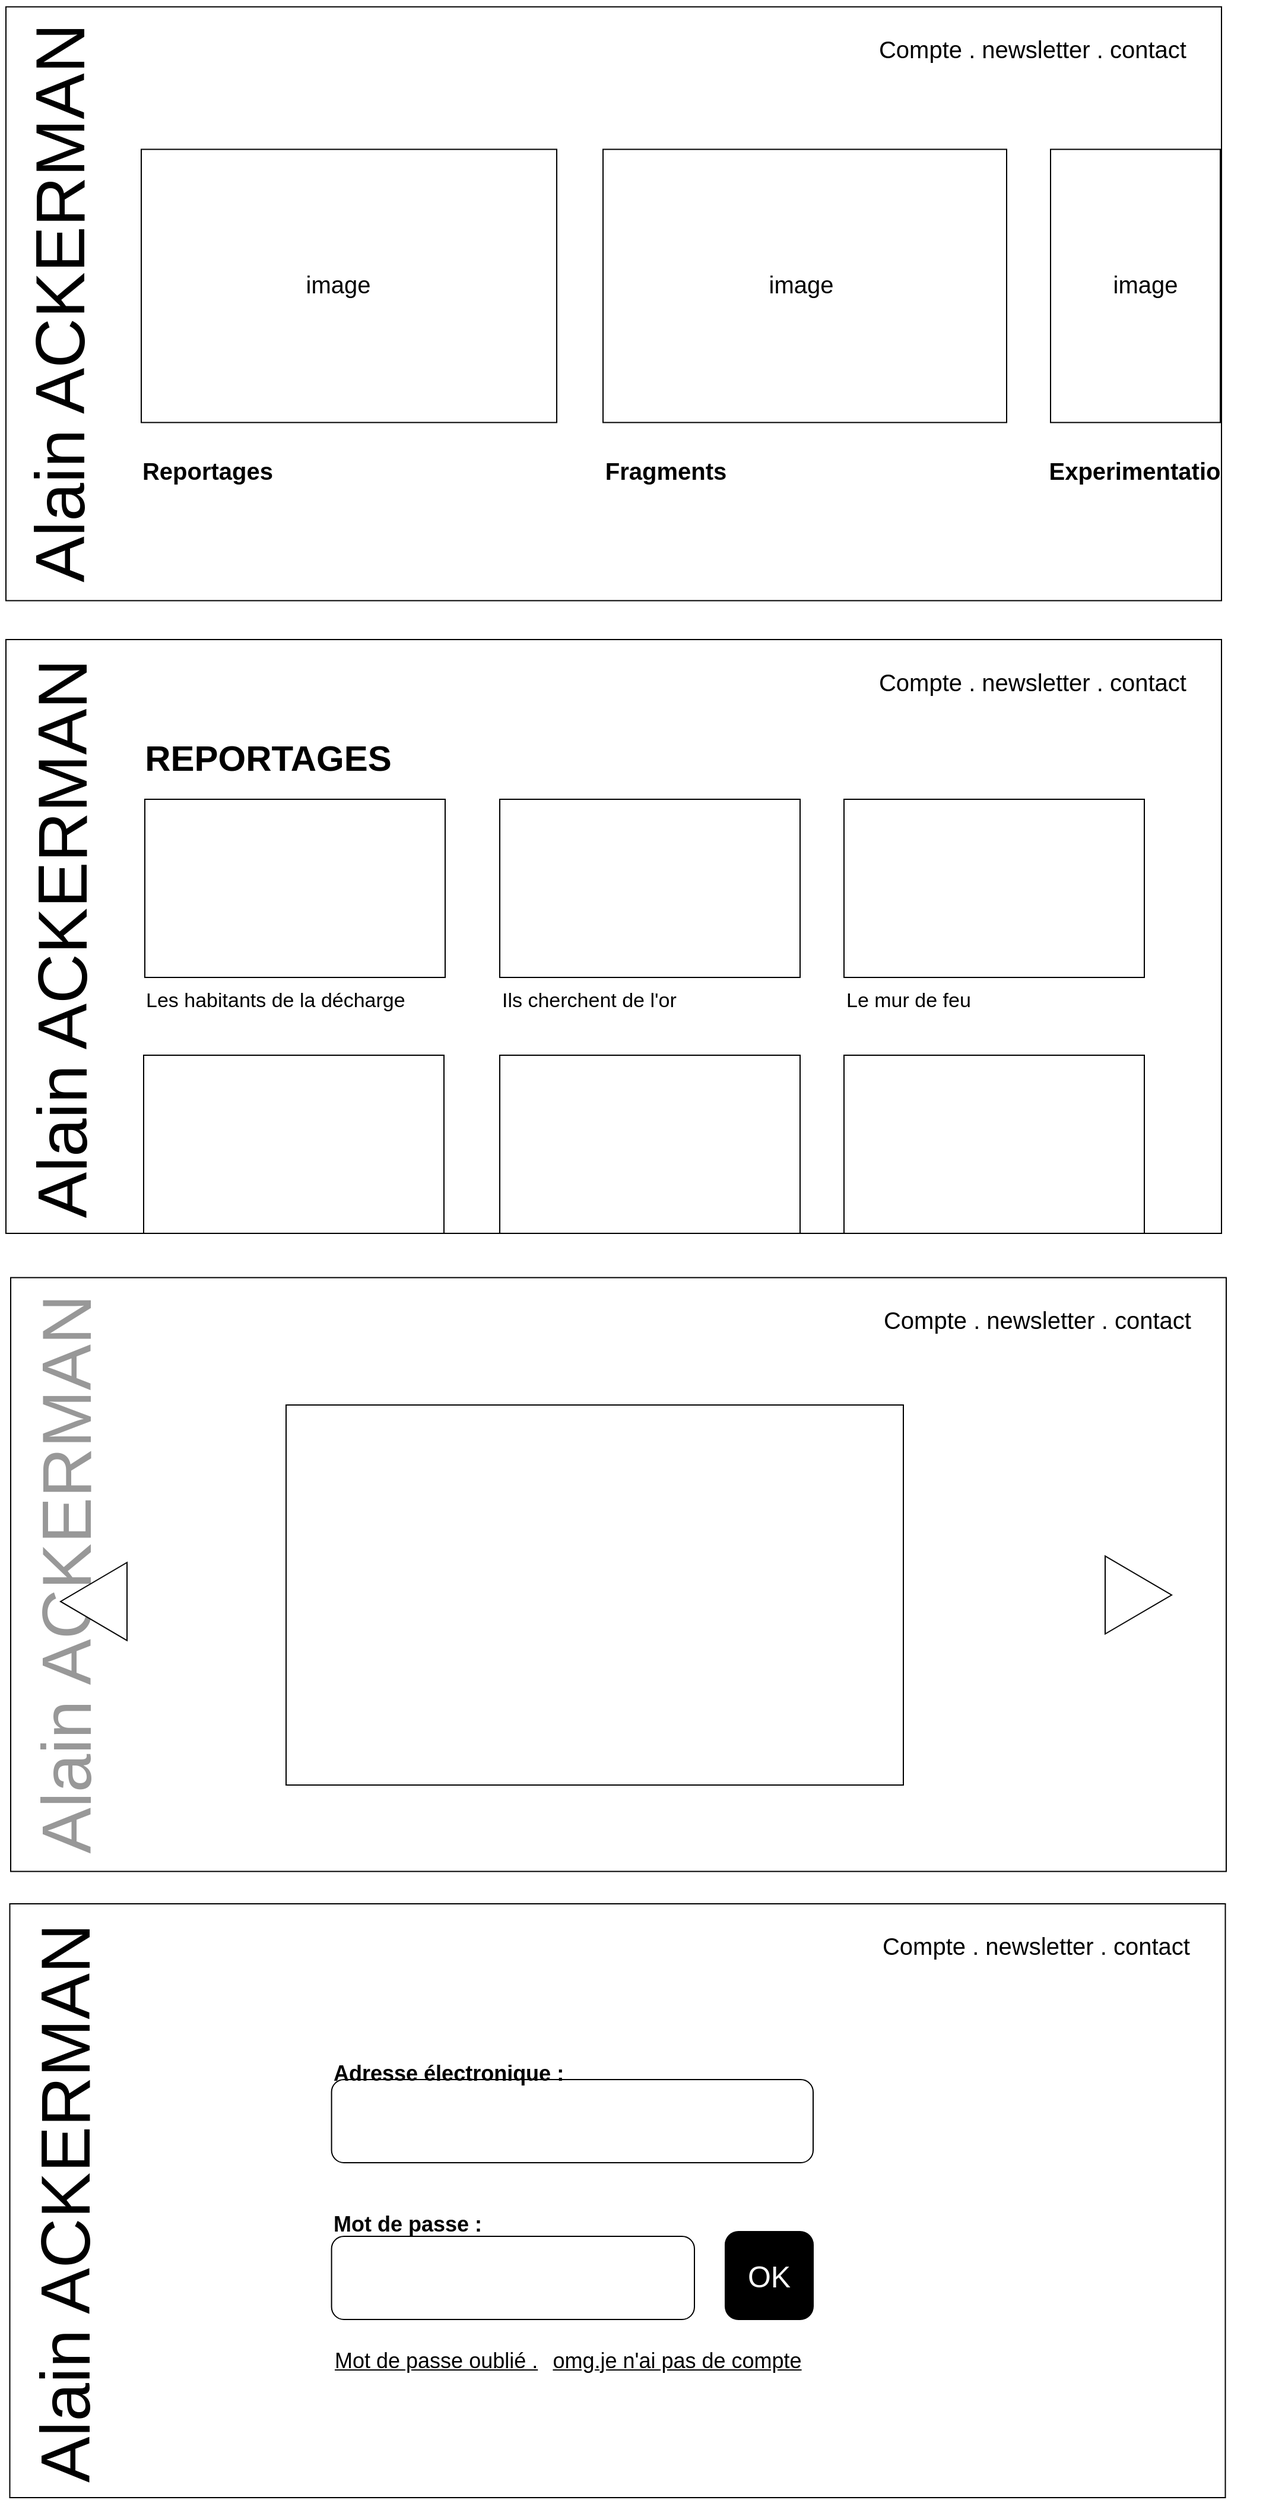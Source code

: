 <mxfile version="13.8.8" type="github">
  <diagram name="Page-1" id="f1b7ffb7-ca1e-a977-7cf5-a751b3c06c05">
    <mxGraphModel dx="2051" dy="3050" grid="1" gridSize="10" guides="1" tooltips="1" connect="1" arrows="1" fold="1" page="1" pageScale="1" pageWidth="826" pageHeight="1169" background="#ffffff" math="0" shadow="0">
      <root>
        <mxCell id="0" />
        <mxCell id="1" parent="0" />
        <mxCell id="xTl4i_yI0FR2c94MdJd5-85" value="" style="group" vertex="1" connectable="0" parent="1">
          <mxGeometry x="-796" y="-2250" width="1060" height="2100" as="geometry" />
        </mxCell>
        <mxCell id="xTl4i_yI0FR2c94MdJd5-102" value="" style="group" vertex="1" connectable="0" parent="xTl4i_yI0FR2c94MdJd5-85">
          <mxGeometry width="1026" height="502.75" as="geometry" />
        </mxCell>
        <mxCell id="xTl4i_yI0FR2c94MdJd5-74" value="" style="rounded=0;whiteSpace=wrap;html=1;" vertex="1" parent="xTl4i_yI0FR2c94MdJd5-102">
          <mxGeometry y="2.75" width="1024" height="500" as="geometry" />
        </mxCell>
        <mxCell id="xTl4i_yI0FR2c94MdJd5-75" value="&lt;font style=&quot;font-size: 58px;&quot;&gt;Alain ACKERMAN&lt;/font&gt;" style="text;html=1;strokeColor=none;fillColor=none;align=center;verticalAlign=middle;whiteSpace=wrap;rounded=0;rotation=-90;fontSize=58;" vertex="1" parent="xTl4i_yI0FR2c94MdJd5-102">
          <mxGeometry x="-196.93" y="208.7" width="484" height="86.62" as="geometry" />
        </mxCell>
        <mxCell id="xTl4i_yI0FR2c94MdJd5-77" value="" style="rounded=0;whiteSpace=wrap;html=1;fontSize=50;" vertex="1" parent="xTl4i_yI0FR2c94MdJd5-102">
          <mxGeometry x="114" y="122.75" width="350" height="230" as="geometry" />
        </mxCell>
        <mxCell id="xTl4i_yI0FR2c94MdJd5-79" value="" style="rounded=0;whiteSpace=wrap;html=1;fontSize=50;" vertex="1" parent="xTl4i_yI0FR2c94MdJd5-102">
          <mxGeometry x="503" y="122.75" width="340" height="230" as="geometry" />
        </mxCell>
        <mxCell id="xTl4i_yI0FR2c94MdJd5-80" value="&lt;font style=&quot;font-size: 20px&quot;&gt;Compte . newsletter . contact &lt;br&gt;&lt;/font&gt;" style="text;html=1;strokeColor=none;fillColor=none;align=center;verticalAlign=middle;whiteSpace=wrap;rounded=0;fontSize=50;" vertex="1" parent="xTl4i_yI0FR2c94MdJd5-102">
          <mxGeometry x="730" y="2.75" width="270" height="50" as="geometry" />
        </mxCell>
        <mxCell id="xTl4i_yI0FR2c94MdJd5-81" value="" style="rounded=0;whiteSpace=wrap;html=1;fontSize=50;" vertex="1" parent="xTl4i_yI0FR2c94MdJd5-102">
          <mxGeometry x="880" y="122.75" width="143" height="230" as="geometry" />
        </mxCell>
        <mxCell id="xTl4i_yI0FR2c94MdJd5-82" value="Reportages" style="text;html=1;strokeColor=none;fillColor=none;align=center;verticalAlign=middle;whiteSpace=wrap;rounded=0;fontSize=20;fontStyle=1" vertex="1" parent="xTl4i_yI0FR2c94MdJd5-102">
          <mxGeometry x="95" y="372.75" width="150" height="40" as="geometry" />
        </mxCell>
        <mxCell id="xTl4i_yI0FR2c94MdJd5-83" value="Fragments" style="text;html=1;strokeColor=none;fillColor=none;align=center;verticalAlign=middle;whiteSpace=wrap;rounded=0;fontSize=20;fontStyle=1" vertex="1" parent="xTl4i_yI0FR2c94MdJd5-102">
          <mxGeometry x="481" y="372.75" width="150" height="40" as="geometry" />
        </mxCell>
        <mxCell id="xTl4i_yI0FR2c94MdJd5-84" value="Experimentatio" style="text;html=1;strokeColor=none;fillColor=none;align=center;verticalAlign=middle;whiteSpace=wrap;rounded=0;fontSize=20;fontStyle=1" vertex="1" parent="xTl4i_yI0FR2c94MdJd5-102">
          <mxGeometry x="876" y="372.75" width="150" height="40" as="geometry" />
        </mxCell>
        <mxCell id="xTl4i_yI0FR2c94MdJd5-99" value="image" style="text;html=1;strokeColor=none;fillColor=none;align=center;verticalAlign=middle;whiteSpace=wrap;rounded=0;fontSize=20;" vertex="1" parent="xTl4i_yI0FR2c94MdJd5-102">
          <mxGeometry x="230" y="226" width="100" height="20" as="geometry" />
        </mxCell>
        <mxCell id="xTl4i_yI0FR2c94MdJd5-100" value="image" style="text;html=1;strokeColor=none;fillColor=none;align=center;verticalAlign=middle;whiteSpace=wrap;rounded=0;fontSize=20;" vertex="1" parent="xTl4i_yI0FR2c94MdJd5-102">
          <mxGeometry x="620" y="226" width="100" height="20" as="geometry" />
        </mxCell>
        <mxCell id="xTl4i_yI0FR2c94MdJd5-101" value="image" style="text;html=1;strokeColor=none;fillColor=none;align=center;verticalAlign=middle;whiteSpace=wrap;rounded=0;fontSize=20;" vertex="1" parent="xTl4i_yI0FR2c94MdJd5-102">
          <mxGeometry x="910" y="226" width="100" height="20" as="geometry" />
        </mxCell>
        <mxCell id="xTl4i_yI0FR2c94MdJd5-122" value="" style="rounded=0;whiteSpace=wrap;html=1;" vertex="1" parent="xTl4i_yI0FR2c94MdJd5-85">
          <mxGeometry x="4" y="1072.75" width="1024" height="500" as="geometry" />
        </mxCell>
        <mxCell id="xTl4i_yI0FR2c94MdJd5-123" value="&lt;font style=&quot;font-size: 58px;&quot;&gt;Alain ACKERMAN&lt;/font&gt;" style="text;html=1;strokeColor=none;fillColor=none;align=center;verticalAlign=middle;whiteSpace=wrap;rounded=0;rotation=-90;fontSize=58;textOpacity=40;" vertex="1" parent="xTl4i_yI0FR2c94MdJd5-85">
          <mxGeometry x="-191.63" y="1268.38" width="484" height="107.25" as="geometry" />
        </mxCell>
        <mxCell id="xTl4i_yI0FR2c94MdJd5-124" value="&lt;font style=&quot;font-size: 20px&quot;&gt;Compte . newsletter . contact &lt;br&gt;&lt;/font&gt;" style="text;html=1;strokeColor=none;fillColor=none;align=center;verticalAlign=middle;whiteSpace=wrap;rounded=0;fontSize=50;" vertex="1" parent="xTl4i_yI0FR2c94MdJd5-85">
          <mxGeometry x="734" y="1072.75" width="270" height="50" as="geometry" />
        </mxCell>
        <mxCell id="xTl4i_yI0FR2c94MdJd5-137" value="" style="triangle;whiteSpace=wrap;html=1;fontSize=58;align=left;rotation=-180;" vertex="1" parent="xTl4i_yI0FR2c94MdJd5-85">
          <mxGeometry x="46" y="1312.63" width="56" height="65.63" as="geometry" />
        </mxCell>
        <mxCell id="xTl4i_yI0FR2c94MdJd5-139" value="" style="rounded=0;whiteSpace=wrap;html=1;fontSize=58;align=left;" vertex="1" parent="xTl4i_yI0FR2c94MdJd5-85">
          <mxGeometry x="236" y="1180" width="520" height="320" as="geometry" />
        </mxCell>
        <mxCell id="xTl4i_yI0FR2c94MdJd5-140" value="" style="triangle;whiteSpace=wrap;html=1;fontSize=58;align=left;rotation=0;" vertex="1" parent="xTl4i_yI0FR2c94MdJd5-85">
          <mxGeometry x="926" y="1307.18" width="56" height="65.63" as="geometry" />
        </mxCell>
        <mxCell id="xTl4i_yI0FR2c94MdJd5-142" value="" style="group" vertex="1" connectable="0" parent="xTl4i_yI0FR2c94MdJd5-85">
          <mxGeometry x="-4.25" y="535.5" width="1028.25" height="500" as="geometry" />
        </mxCell>
        <mxCell id="xTl4i_yI0FR2c94MdJd5-87" value="" style="rounded=0;whiteSpace=wrap;html=1;" vertex="1" parent="xTl4i_yI0FR2c94MdJd5-142">
          <mxGeometry x="4.25" width="1024" height="500" as="geometry" />
        </mxCell>
        <mxCell id="xTl4i_yI0FR2c94MdJd5-88" value="&lt;font style=&quot;font-size: 58px;&quot;&gt;Alain ACKERMAN&lt;/font&gt;" style="text;html=1;strokeColor=none;fillColor=none;align=center;verticalAlign=middle;whiteSpace=wrap;rounded=0;rotation=-90;fontSize=58;" vertex="1" parent="xTl4i_yI0FR2c94MdJd5-142">
          <mxGeometry x="-191.25" y="201.5" width="484" height="101.5" as="geometry" />
        </mxCell>
        <mxCell id="xTl4i_yI0FR2c94MdJd5-91" value="&lt;font style=&quot;font-size: 20px&quot;&gt;Compte . newsletter . contact &lt;br&gt;&lt;/font&gt;" style="text;html=1;strokeColor=none;fillColor=none;align=center;verticalAlign=middle;whiteSpace=wrap;rounded=0;fontSize=50;" vertex="1" parent="xTl4i_yI0FR2c94MdJd5-142">
          <mxGeometry x="734.25" width="270" height="50" as="geometry" />
        </mxCell>
        <mxCell id="xTl4i_yI0FR2c94MdJd5-96" value="" style="rounded=0;whiteSpace=wrap;html=1;fontSize=20;" vertex="1" parent="xTl4i_yI0FR2c94MdJd5-142">
          <mxGeometry x="121.25" y="134.5" width="253" height="150" as="geometry" />
        </mxCell>
        <mxCell id="xTl4i_yI0FR2c94MdJd5-103" value="REPORTAGES" style="text;html=1;strokeColor=none;fillColor=none;align=center;verticalAlign=middle;whiteSpace=wrap;rounded=0;fontSize=30;fontStyle=1" vertex="1" parent="xTl4i_yI0FR2c94MdJd5-142">
          <mxGeometry x="90.25" y="74.5" width="270" height="50" as="geometry" />
        </mxCell>
        <mxCell id="xTl4i_yI0FR2c94MdJd5-109" value="Les habitants de la décharge" style="text;html=1;strokeColor=none;fillColor=none;align=left;verticalAlign=middle;whiteSpace=wrap;rounded=0;fontSize=17;" vertex="1" parent="xTl4i_yI0FR2c94MdJd5-142">
          <mxGeometry x="120.25" y="284.5" width="254" height="40" as="geometry" />
        </mxCell>
        <mxCell id="xTl4i_yI0FR2c94MdJd5-110" value="" style="rounded=0;whiteSpace=wrap;html=1;fontSize=20;" vertex="1" parent="xTl4i_yI0FR2c94MdJd5-142">
          <mxGeometry x="120.25" y="350" width="253" height="150" as="geometry" />
        </mxCell>
        <mxCell id="xTl4i_yI0FR2c94MdJd5-111" value="" style="rounded=0;whiteSpace=wrap;html=1;fontSize=20;" vertex="1" parent="xTl4i_yI0FR2c94MdJd5-142">
          <mxGeometry x="420.25" y="134.5" width="253" height="150" as="geometry" />
        </mxCell>
        <mxCell id="xTl4i_yI0FR2c94MdJd5-112" value="" style="rounded=0;whiteSpace=wrap;html=1;fontSize=20;" vertex="1" parent="xTl4i_yI0FR2c94MdJd5-142">
          <mxGeometry x="710.25" y="134.5" width="253" height="150" as="geometry" />
        </mxCell>
        <mxCell id="xTl4i_yI0FR2c94MdJd5-113" value="" style="rounded=0;whiteSpace=wrap;html=1;fontSize=20;" vertex="1" parent="xTl4i_yI0FR2c94MdJd5-142">
          <mxGeometry x="420.25" y="350" width="253" height="150" as="geometry" />
        </mxCell>
        <mxCell id="xTl4i_yI0FR2c94MdJd5-114" value="" style="rounded=0;whiteSpace=wrap;html=1;fontSize=20;" vertex="1" parent="xTl4i_yI0FR2c94MdJd5-142">
          <mxGeometry x="710.25" y="350" width="253" height="150" as="geometry" />
        </mxCell>
        <mxCell id="xTl4i_yI0FR2c94MdJd5-115" value="Ils cherchent de l&#39;or" style="text;html=1;strokeColor=none;fillColor=none;align=left;verticalAlign=middle;whiteSpace=wrap;rounded=0;fontSize=17;" vertex="1" parent="xTl4i_yI0FR2c94MdJd5-142">
          <mxGeometry x="420.25" y="284.5" width="254" height="40" as="geometry" />
        </mxCell>
        <mxCell id="xTl4i_yI0FR2c94MdJd5-116" value="Le mur de feu" style="text;html=1;strokeColor=none;fillColor=none;align=left;verticalAlign=middle;whiteSpace=wrap;rounded=0;fontSize=17;" vertex="1" parent="xTl4i_yI0FR2c94MdJd5-142">
          <mxGeometry x="710.25" y="284.5" width="254" height="40" as="geometry" />
        </mxCell>
        <mxCell id="xTl4i_yI0FR2c94MdJd5-144" value="" style="rounded=0;whiteSpace=wrap;html=1;" vertex="1" parent="xTl4i_yI0FR2c94MdJd5-85">
          <mxGeometry x="3.25" y="1600" width="1024" height="500" as="geometry" />
        </mxCell>
        <mxCell id="xTl4i_yI0FR2c94MdJd5-145" value="&lt;font style=&quot;font-size: 58px;&quot;&gt;Alain ACKERMAN&lt;/font&gt;" style="text;html=1;strokeColor=none;fillColor=none;align=center;verticalAlign=middle;whiteSpace=wrap;rounded=0;rotation=-90;fontSize=58;" vertex="1" parent="xTl4i_yI0FR2c94MdJd5-85">
          <mxGeometry x="-192.25" y="1801.5" width="484" height="101.5" as="geometry" />
        </mxCell>
        <mxCell id="xTl4i_yI0FR2c94MdJd5-146" value="&lt;font style=&quot;font-size: 20px&quot;&gt;Compte . newsletter . contact &lt;br&gt;&lt;/font&gt;" style="text;html=1;strokeColor=none;fillColor=none;align=center;verticalAlign=middle;whiteSpace=wrap;rounded=0;fontSize=50;" vertex="1" parent="xTl4i_yI0FR2c94MdJd5-85">
          <mxGeometry x="733.25" y="1600" width="270" height="50" as="geometry" />
        </mxCell>
        <mxCell id="xTl4i_yI0FR2c94MdJd5-157" value="" style="rounded=1;whiteSpace=wrap;html=1;fontSize=58;align=left;" vertex="1" parent="xTl4i_yI0FR2c94MdJd5-85">
          <mxGeometry x="274.3" y="1748" width="405.7" height="70" as="geometry" />
        </mxCell>
        <mxCell id="xTl4i_yI0FR2c94MdJd5-158" value="&lt;font style=&quot;font-size: 18px&quot;&gt;&lt;b&gt;&lt;font style=&quot;font-size: 18px&quot;&gt;Adresse électronique :&lt;br&gt;&lt;/font&gt;&lt;/b&gt;&lt;/font&gt;" style="text;html=1;strokeColor=none;fillColor=none;align=left;verticalAlign=middle;whiteSpace=wrap;rounded=0;fontSize=58;" vertex="1" parent="xTl4i_yI0FR2c94MdJd5-85">
          <mxGeometry x="274.3" y="1708" width="244" height="40" as="geometry" />
        </mxCell>
        <mxCell id="xTl4i_yI0FR2c94MdJd5-160" value="" style="rounded=1;whiteSpace=wrap;html=1;fontSize=58;align=left;" vertex="1" parent="xTl4i_yI0FR2c94MdJd5-85">
          <mxGeometry x="274.3" y="1880" width="305.7" height="70" as="geometry" />
        </mxCell>
        <mxCell id="xTl4i_yI0FR2c94MdJd5-161" value="Mot de passe :" style="text;html=1;strokeColor=none;fillColor=none;align=left;verticalAlign=middle;whiteSpace=wrap;rounded=0;fontSize=18;fontStyle=1" vertex="1" parent="xTl4i_yI0FR2c94MdJd5-85">
          <mxGeometry x="274.3" y="1850" width="244" height="40" as="geometry" />
        </mxCell>
        <mxCell id="xTl4i_yI0FR2c94MdJd5-162" value="OK" style="rounded=1;whiteSpace=wrap;html=1;fontSize=25;align=center;verticalAlign=middle;fontColor=#FFFFFF;labelBackgroundColor=#000000;fillColor=#000000;" vertex="1" parent="xTl4i_yI0FR2c94MdJd5-85">
          <mxGeometry x="606" y="1876" width="74" height="74" as="geometry" />
        </mxCell>
        <mxCell id="xTl4i_yI0FR2c94MdJd5-163" value="Mot de passe oublié ." style="text;html=1;strokeColor=none;fillColor=none;align=left;verticalAlign=middle;whiteSpace=wrap;rounded=0;fontSize=18;fontStyle=4" vertex="1" parent="xTl4i_yI0FR2c94MdJd5-85">
          <mxGeometry x="275" y="1960" width="215.13" height="50" as="geometry" />
        </mxCell>
        <mxCell id="xTl4i_yI0FR2c94MdJd5-164" value="omg.je n&#39;ai pas de compte" style="text;html=1;strokeColor=none;fillColor=none;align=center;verticalAlign=middle;whiteSpace=wrap;rounded=0;fontSize=18;fontStyle=4" vertex="1" parent="xTl4i_yI0FR2c94MdJd5-85">
          <mxGeometry x="436" y="1960" width="259.13" height="50" as="geometry" />
        </mxCell>
      </root>
    </mxGraphModel>
  </diagram>
</mxfile>
